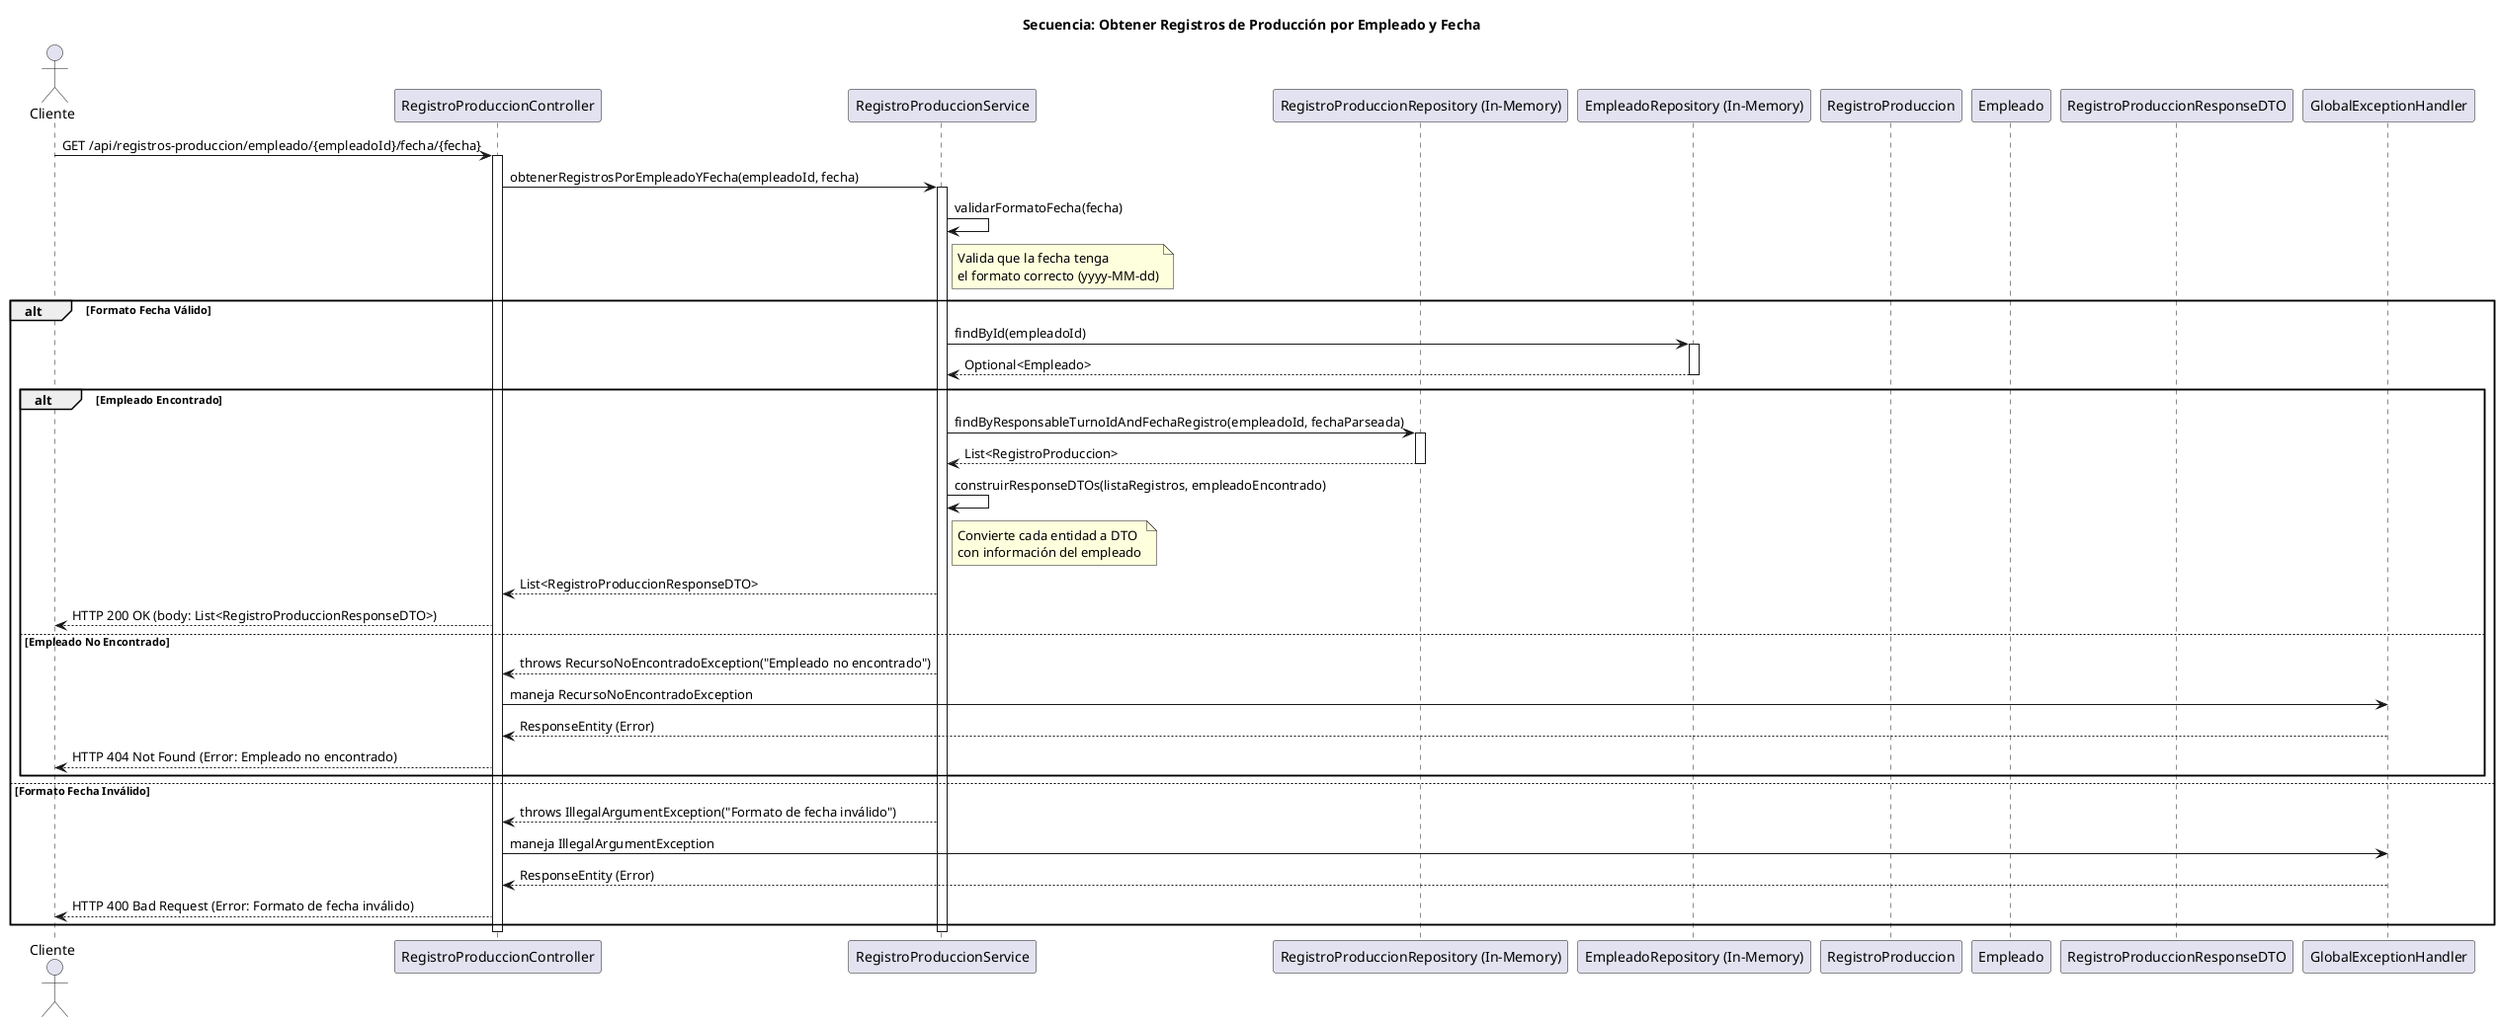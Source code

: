 @startuml sequence_registro_produccion_por_empleado_y_fecha
title Secuencia: Obtener Registros de Producción por Empleado y Fecha

actor Cliente as User
participant "RegistroProduccionController" as Ctrl
participant "RegistroProduccionService" as Srv
participant "RegistroProduccionRepository (In-Memory)" as RepoProd
participant "EmpleadoRepository (In-Memory)" as RepoEmp
participant "RegistroProduccion" as ModelProd
participant "Empleado" as ModelEmp
participant "RegistroProduccionResponseDTO" as ResDTO

User -> Ctrl : GET /api/registros-produccion/empleado/{empleadoId}/fecha/{fecha}
activate Ctrl
Ctrl -> Srv : obtenerRegistrosPorEmpleadoYFecha(empleadoId, fecha)
activate Srv

Srv -> Srv : validarFormatoFecha(fecha)
note right of Srv: Valida que la fecha tenga\nel formato correcto (yyyy-MM-dd)

alt Formato Fecha Válido
    Srv -> RepoEmp : findById(empleadoId)
    activate RepoEmp
    RepoEmp --> Srv : Optional<Empleado>
    deactivate RepoEmp

    alt Empleado Encontrado
        Srv -> RepoProd : findByResponsableTurnoIdAndFechaRegistro(empleadoId, fechaParseada)
        activate RepoProd
        RepoProd --> Srv : List<RegistroProduccion>
        deactivate RepoProd
        
        Srv -> Srv : construirResponseDTOs(listaRegistros, empleadoEncontrado)
        note right of Srv: Convierte cada entidad a DTO\ncon información del empleado
        
        Srv --> Ctrl : List<RegistroProduccionResponseDTO>
        Ctrl --> User : HTTP 200 OK (body: List<RegistroProduccionResponseDTO>)
    else Empleado No Encontrado
        Srv --> Ctrl : throws RecursoNoEncontradoException("Empleado no encontrado")
        Ctrl -> GlobalExceptionHandler : maneja RecursoNoEncontradoException
        GlobalExceptionHandler --> Ctrl : ResponseEntity (Error)
        Ctrl --> User : HTTP 404 Not Found (Error: Empleado no encontrado)
    end
else Formato Fecha Inválido
    Srv --> Ctrl : throws IllegalArgumentException("Formato de fecha inválido")
    Ctrl -> GlobalExceptionHandler : maneja IllegalArgumentException
    GlobalExceptionHandler --> Ctrl : ResponseEntity (Error)
    Ctrl --> User : HTTP 400 Bad Request (Error: Formato de fecha inválido)
end
deactivate Srv
deactivate Ctrl
@enduml

